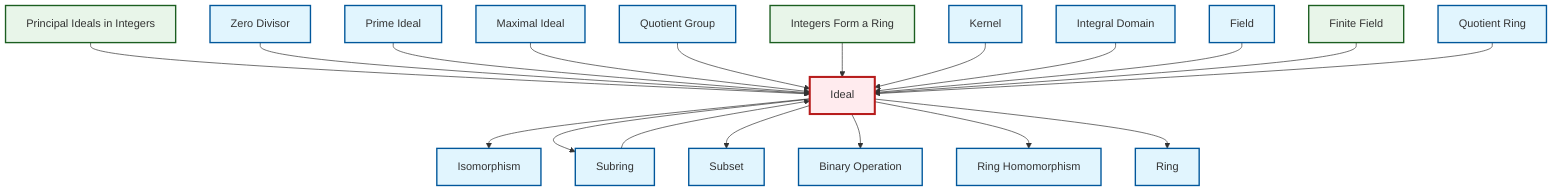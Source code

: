 graph TD
    classDef definition fill:#e1f5fe,stroke:#01579b,stroke-width:2px
    classDef theorem fill:#f3e5f5,stroke:#4a148c,stroke-width:2px
    classDef axiom fill:#fff3e0,stroke:#e65100,stroke-width:2px
    classDef example fill:#e8f5e9,stroke:#1b5e20,stroke-width:2px
    classDef current fill:#ffebee,stroke:#b71c1c,stroke-width:3px
    ex-integers-ring["Integers Form a Ring"]:::example
    def-ring["Ring"]:::definition
    def-isomorphism["Isomorphism"]:::definition
    def-ring-homomorphism["Ring Homomorphism"]:::definition
    def-subset["Subset"]:::definition
    def-kernel["Kernel"]:::definition
    def-binary-operation["Binary Operation"]:::definition
    def-prime-ideal["Prime Ideal"]:::definition
    def-maximal-ideal["Maximal Ideal"]:::definition
    def-quotient-ring["Quotient Ring"]:::definition
    def-ideal["Ideal"]:::definition
    def-integral-domain["Integral Domain"]:::definition
    def-field["Field"]:::definition
    def-subring["Subring"]:::definition
    ex-principal-ideal["Principal Ideals in Integers"]:::example
    def-quotient-group["Quotient Group"]:::definition
    ex-finite-field["Finite Field"]:::example
    def-zero-divisor["Zero Divisor"]:::definition
    ex-principal-ideal --> def-ideal
    def-ideal --> def-isomorphism
    def-zero-divisor --> def-ideal
    def-prime-ideal --> def-ideal
    def-ideal --> def-subring
    def-maximal-ideal --> def-ideal
    def-quotient-group --> def-ideal
    def-ideal --> def-subset
    ex-integers-ring --> def-ideal
    def-ideal --> def-binary-operation
    def-ideal --> def-ring-homomorphism
    def-kernel --> def-ideal
    def-subring --> def-ideal
    def-integral-domain --> def-ideal
    def-field --> def-ideal
    def-ideal --> def-ring
    ex-finite-field --> def-ideal
    def-quotient-ring --> def-ideal
    class def-ideal current